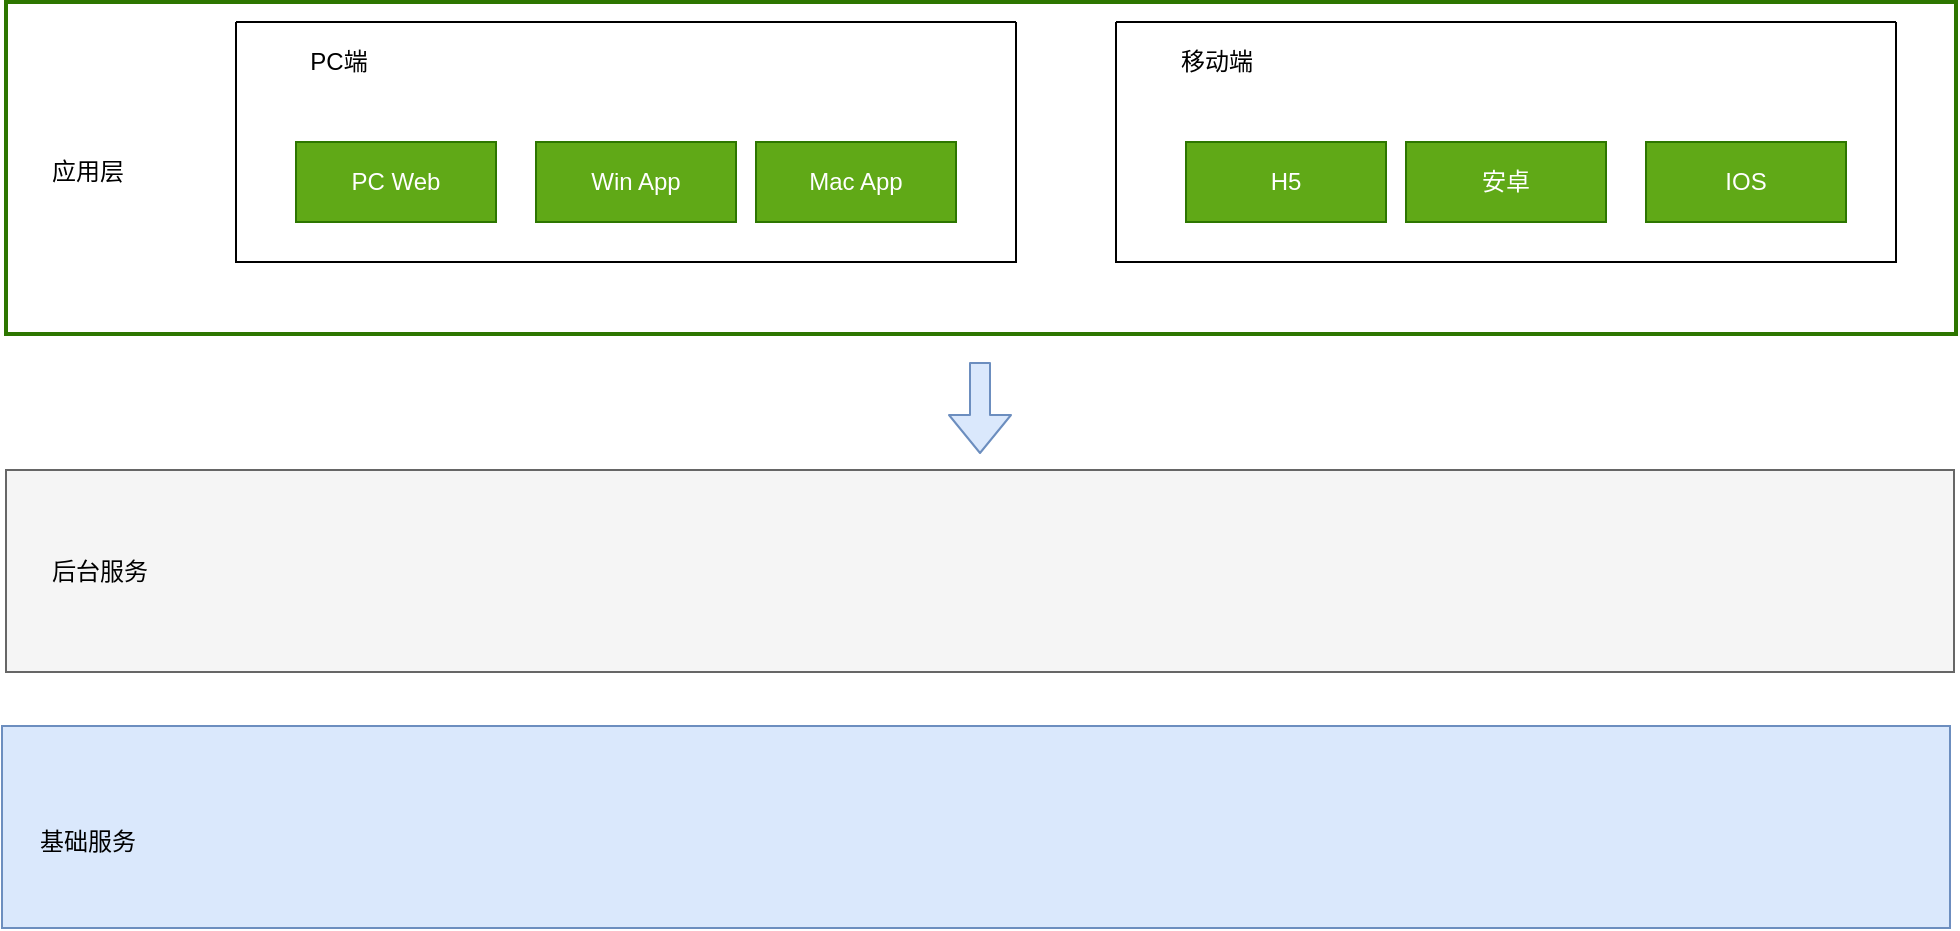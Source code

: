 <mxfile>
    <diagram id="0QaDzasoTN_TV8eCygSK" name="第 1 页">
        <mxGraphModel dx="1787" dy="1845" grid="0" gridSize="10" guides="1" tooltips="1" connect="1" arrows="1" fold="1" page="1" pageScale="1" pageWidth="827" pageHeight="1169" background="#ffffff" math="0" shadow="0">
            <root>
                <mxCell id="0"/>
                <mxCell id="1" parent="0"/>
                <mxCell id="19" value="" style="rounded=0;whiteSpace=wrap;html=1;fillColor=#f5f5f5;fontColor=#333333;strokeColor=#666666;" vertex="1" parent="1">
                    <mxGeometry x="-35" y="224" width="974" height="101" as="geometry"/>
                </mxCell>
                <mxCell id="18" value="" style="rounded=0;whiteSpace=wrap;html=1;fillColor=#FFFFFF;fontColor=#ffffff;strokeColor=#2D7600;strokeWidth=2;" vertex="1" parent="1">
                    <mxGeometry x="-35" y="-10" width="975" height="166" as="geometry"/>
                </mxCell>
                <mxCell id="15" value="&lt;font color=&quot;#000000&quot;&gt;移动端&lt;/font&gt;" style="text;html=1;align=center;verticalAlign=middle;resizable=0;points=[];autosize=1;strokeColor=none;fillColor=none;" vertex="1" parent="1">
                    <mxGeometry x="543" y="7" width="54" height="26" as="geometry"/>
                </mxCell>
                <mxCell id="16" value="" style="group;strokeWidth=2;" vertex="1" connectable="0" parent="1">
                    <mxGeometry x="80" width="390" height="120" as="geometry"/>
                </mxCell>
                <mxCell id="3" value="PC Web" style="rounded=0;whiteSpace=wrap;html=1;fillColor=#60a917;fontColor=#ffffff;strokeColor=#2D7600;" vertex="1" parent="16">
                    <mxGeometry x="30" y="60" width="100" height="40" as="geometry"/>
                </mxCell>
                <mxCell id="5" value="Win App" style="rounded=0;whiteSpace=wrap;html=1;fillColor=#60a917;fontColor=#ffffff;strokeColor=#2D7600;" vertex="1" parent="16">
                    <mxGeometry x="150" y="60" width="100" height="40" as="geometry"/>
                </mxCell>
                <mxCell id="6" value="Mac App" style="rounded=0;whiteSpace=wrap;html=1;fillColor=#60a917;fontColor=#ffffff;strokeColor=#2D7600;" vertex="1" parent="16">
                    <mxGeometry x="260" y="60" width="100" height="40" as="geometry"/>
                </mxCell>
                <mxCell id="11" value="" style="swimlane;startSize=0;" vertex="1" parent="16">
                    <mxGeometry width="390" height="120" as="geometry"/>
                </mxCell>
                <mxCell id="12" value="&lt;font color=&quot;#000000&quot;&gt;PC端&lt;/font&gt;" style="text;html=1;align=center;verticalAlign=middle;resizable=0;points=[];autosize=1;strokeColor=none;fillColor=none;" vertex="1" parent="16">
                    <mxGeometry x="27" y="7" width="47" height="26" as="geometry"/>
                </mxCell>
                <mxCell id="17" value="" style="group" vertex="1" connectable="0" parent="1">
                    <mxGeometry x="520" width="390" height="120" as="geometry"/>
                </mxCell>
                <mxCell id="7" value="H5" style="rounded=0;whiteSpace=wrap;html=1;fillColor=#60a917;fontColor=#ffffff;strokeColor=#2D7600;" vertex="1" parent="17">
                    <mxGeometry x="35" y="60" width="100" height="40" as="geometry"/>
                </mxCell>
                <mxCell id="8" value="安卓" style="rounded=0;whiteSpace=wrap;html=1;fillColor=#60a917;fontColor=#ffffff;strokeColor=#2D7600;" vertex="1" parent="17">
                    <mxGeometry x="145" y="60" width="100" height="40" as="geometry"/>
                </mxCell>
                <mxCell id="9" value="IOS" style="rounded=0;whiteSpace=wrap;html=1;fillColor=#60a917;fontColor=#ffffff;strokeColor=#2D7600;" vertex="1" parent="17">
                    <mxGeometry x="265" y="60" width="100" height="40" as="geometry"/>
                </mxCell>
                <mxCell id="14" value="" style="swimlane;startSize=0;" vertex="1" parent="17">
                    <mxGeometry width="390" height="120" as="geometry"/>
                </mxCell>
                <mxCell id="20" value="&lt;font color=&quot;#000000&quot;&gt;应用层&lt;/font&gt;" style="text;html=1;strokeColor=none;fillColor=none;align=center;verticalAlign=middle;whiteSpace=wrap;rounded=0;" vertex="1" parent="1">
                    <mxGeometry x="-24" y="60" width="60" height="30" as="geometry"/>
                </mxCell>
                <mxCell id="22" value="" style="rounded=0;whiteSpace=wrap;html=1;fillColor=#dae8fc;strokeColor=#6c8ebf;" vertex="1" parent="1">
                    <mxGeometry x="-37" y="352" width="974" height="101" as="geometry"/>
                </mxCell>
                <mxCell id="23" value="后台服务" style="text;html=1;strokeColor=none;fillColor=none;align=center;verticalAlign=middle;whiteSpace=wrap;rounded=0;strokeWidth=2;fontColor=#000000;" vertex="1" parent="1">
                    <mxGeometry x="-18" y="259.5" width="60" height="30" as="geometry"/>
                </mxCell>
                <mxCell id="24" value="基础服务" style="text;html=1;strokeColor=none;fillColor=none;align=center;verticalAlign=middle;whiteSpace=wrap;rounded=0;strokeWidth=2;fontColor=#000000;" vertex="1" parent="1">
                    <mxGeometry x="-24" y="395" width="60" height="30" as="geometry"/>
                </mxCell>
                <mxCell id="26" value="" style="shape=flexArrow;endArrow=classic;html=1;fontColor=#000000;fillColor=#dae8fc;strokeColor=#6c8ebf;" edge="1" parent="1">
                    <mxGeometry width="50" height="50" relative="1" as="geometry">
                        <mxPoint x="452" y="170" as="sourcePoint"/>
                        <mxPoint x="452" y="216" as="targetPoint"/>
                    </mxGeometry>
                </mxCell>
            </root>
        </mxGraphModel>
    </diagram>
</mxfile>